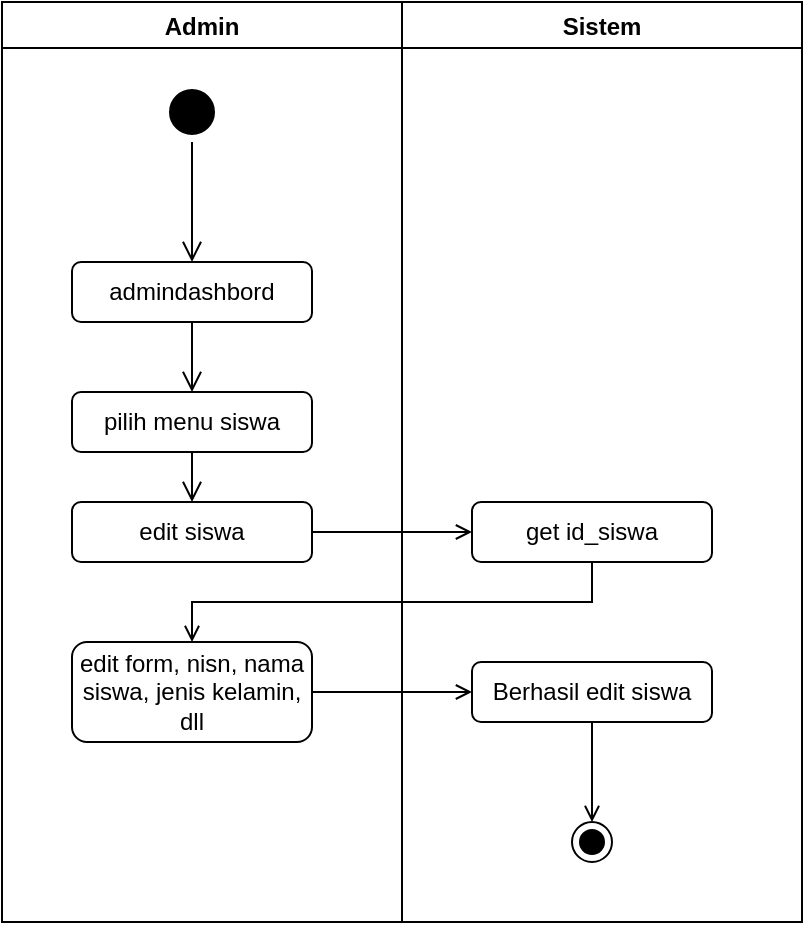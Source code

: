<mxfile version="17.4.2" type="device"><diagram id="R2KopM8TiEkDVE2RVxKt" name="Page-1"><mxGraphModel dx="862" dy="553" grid="1" gridSize="10" guides="1" tooltips="1" connect="1" arrows="1" fold="1" page="1" pageScale="1" pageWidth="850" pageHeight="1100" math="0" shadow="0"><root><mxCell id="0"/><mxCell id="1" parent="0"/><mxCell id="-TKNcM7ixuuoOoKemqij-1" value="Admin" style="swimlane;" vertex="1" parent="1"><mxGeometry x="140" y="70" width="200" height="460" as="geometry"/></mxCell><mxCell id="-TKNcM7ixuuoOoKemqij-2" value="" style="ellipse;html=1;shape=startState;fillColor=#000000;strokeColor=#000000;" vertex="1" parent="-TKNcM7ixuuoOoKemqij-1"><mxGeometry x="80" y="40" width="30" height="30" as="geometry"/></mxCell><mxCell id="-TKNcM7ixuuoOoKemqij-3" value="" style="edgeStyle=orthogonalEdgeStyle;html=1;verticalAlign=bottom;endArrow=open;endSize=8;strokeColor=#000000;rounded=0;" edge="1" parent="-TKNcM7ixuuoOoKemqij-1" source="-TKNcM7ixuuoOoKemqij-2"><mxGeometry relative="1" as="geometry"><mxPoint x="95" y="130" as="targetPoint"/></mxGeometry></mxCell><mxCell id="-TKNcM7ixuuoOoKemqij-4" value="admindashbord" style="rounded=1;whiteSpace=wrap;html=1;strokeColor=#000000;" vertex="1" parent="-TKNcM7ixuuoOoKemqij-1"><mxGeometry x="35" y="130" width="120" height="30" as="geometry"/></mxCell><mxCell id="-TKNcM7ixuuoOoKemqij-5" value="pilih menu siswa" style="rounded=1;whiteSpace=wrap;html=1;strokeColor=#000000;" vertex="1" parent="-TKNcM7ixuuoOoKemqij-1"><mxGeometry x="35" y="195" width="120" height="30" as="geometry"/></mxCell><mxCell id="-TKNcM7ixuuoOoKemqij-6" value="" style="edgeStyle=orthogonalEdgeStyle;html=1;verticalAlign=bottom;endArrow=open;endSize=8;strokeColor=#000000;rounded=0;entryX=0.5;entryY=0;entryDx=0;entryDy=0;exitX=0.5;exitY=1;exitDx=0;exitDy=0;" edge="1" parent="-TKNcM7ixuuoOoKemqij-1" source="-TKNcM7ixuuoOoKemqij-4" target="-TKNcM7ixuuoOoKemqij-5"><mxGeometry relative="1" as="geometry"><mxPoint x="105" y="140" as="targetPoint"/><mxPoint x="105" y="80" as="sourcePoint"/></mxGeometry></mxCell><mxCell id="-TKNcM7ixuuoOoKemqij-7" value="edit siswa" style="rounded=1;whiteSpace=wrap;html=1;strokeColor=#000000;" vertex="1" parent="-TKNcM7ixuuoOoKemqij-1"><mxGeometry x="35" y="250" width="120" height="30" as="geometry"/></mxCell><mxCell id="-TKNcM7ixuuoOoKemqij-8" value="" style="edgeStyle=orthogonalEdgeStyle;html=1;verticalAlign=bottom;endArrow=open;endSize=8;strokeColor=#000000;rounded=0;entryX=0.5;entryY=0;entryDx=0;entryDy=0;exitX=0.5;exitY=1;exitDx=0;exitDy=0;" edge="1" parent="-TKNcM7ixuuoOoKemqij-1" source="-TKNcM7ixuuoOoKemqij-5" target="-TKNcM7ixuuoOoKemqij-7"><mxGeometry relative="1" as="geometry"><mxPoint x="105" y="205" as="targetPoint"/><mxPoint x="100" y="230" as="sourcePoint"/></mxGeometry></mxCell><mxCell id="-TKNcM7ixuuoOoKemqij-9" value="edit form, nisn, nama siswa, jenis kelamin, dll" style="rounded=1;whiteSpace=wrap;html=1;strokeColor=#000000;" vertex="1" parent="-TKNcM7ixuuoOoKemqij-1"><mxGeometry x="35" y="320" width="120" height="50" as="geometry"/></mxCell><mxCell id="-TKNcM7ixuuoOoKemqij-10" value="Sistem" style="swimlane;" vertex="1" parent="1"><mxGeometry x="340" y="70" width="200" height="460" as="geometry"/></mxCell><mxCell id="-TKNcM7ixuuoOoKemqij-11" value="" style="ellipse;html=1;shape=endState;fillColor=#000000;strokeColor=#000000;" vertex="1" parent="-TKNcM7ixuuoOoKemqij-10"><mxGeometry x="85" y="410" width="20" height="20" as="geometry"/></mxCell><mxCell id="-TKNcM7ixuuoOoKemqij-12" style="edgeStyle=orthogonalEdgeStyle;rounded=0;orthogonalLoop=1;jettySize=auto;html=1;exitX=0.5;exitY=1;exitDx=0;exitDy=0;entryX=0.5;entryY=0;entryDx=0;entryDy=0;endArrow=open;endFill=0;" edge="1" parent="-TKNcM7ixuuoOoKemqij-10" source="-TKNcM7ixuuoOoKemqij-13" target="-TKNcM7ixuuoOoKemqij-11"><mxGeometry relative="1" as="geometry"/></mxCell><mxCell id="-TKNcM7ixuuoOoKemqij-13" value="Berhasil edit siswa" style="rounded=1;whiteSpace=wrap;html=1;strokeColor=#000000;" vertex="1" parent="-TKNcM7ixuuoOoKemqij-10"><mxGeometry x="35" y="330" width="120" height="30" as="geometry"/></mxCell><mxCell id="-TKNcM7ixuuoOoKemqij-14" value="get id_siswa" style="rounded=1;whiteSpace=wrap;html=1;strokeColor=#000000;" vertex="1" parent="-TKNcM7ixuuoOoKemqij-10"><mxGeometry x="35" y="250" width="120" height="30" as="geometry"/></mxCell><mxCell id="-TKNcM7ixuuoOoKemqij-15" style="edgeStyle=orthogonalEdgeStyle;rounded=0;orthogonalLoop=1;jettySize=auto;html=1;exitX=1;exitY=0.5;exitDx=0;exitDy=0;endArrow=open;endFill=0;" edge="1" parent="1" source="-TKNcM7ixuuoOoKemqij-7" target="-TKNcM7ixuuoOoKemqij-14"><mxGeometry relative="1" as="geometry"/></mxCell><mxCell id="-TKNcM7ixuuoOoKemqij-16" style="edgeStyle=orthogonalEdgeStyle;rounded=0;orthogonalLoop=1;jettySize=auto;html=1;exitX=0.5;exitY=1;exitDx=0;exitDy=0;endArrow=open;endFill=0;" edge="1" parent="1" source="-TKNcM7ixuuoOoKemqij-14" target="-TKNcM7ixuuoOoKemqij-9"><mxGeometry relative="1" as="geometry"/></mxCell><mxCell id="-TKNcM7ixuuoOoKemqij-17" style="edgeStyle=orthogonalEdgeStyle;rounded=0;orthogonalLoop=1;jettySize=auto;html=1;exitX=1;exitY=0.5;exitDx=0;exitDy=0;entryX=0;entryY=0.5;entryDx=0;entryDy=0;endArrow=open;endFill=0;" edge="1" parent="1" source="-TKNcM7ixuuoOoKemqij-9" target="-TKNcM7ixuuoOoKemqij-13"><mxGeometry relative="1" as="geometry"/></mxCell></root></mxGraphModel></diagram></mxfile>